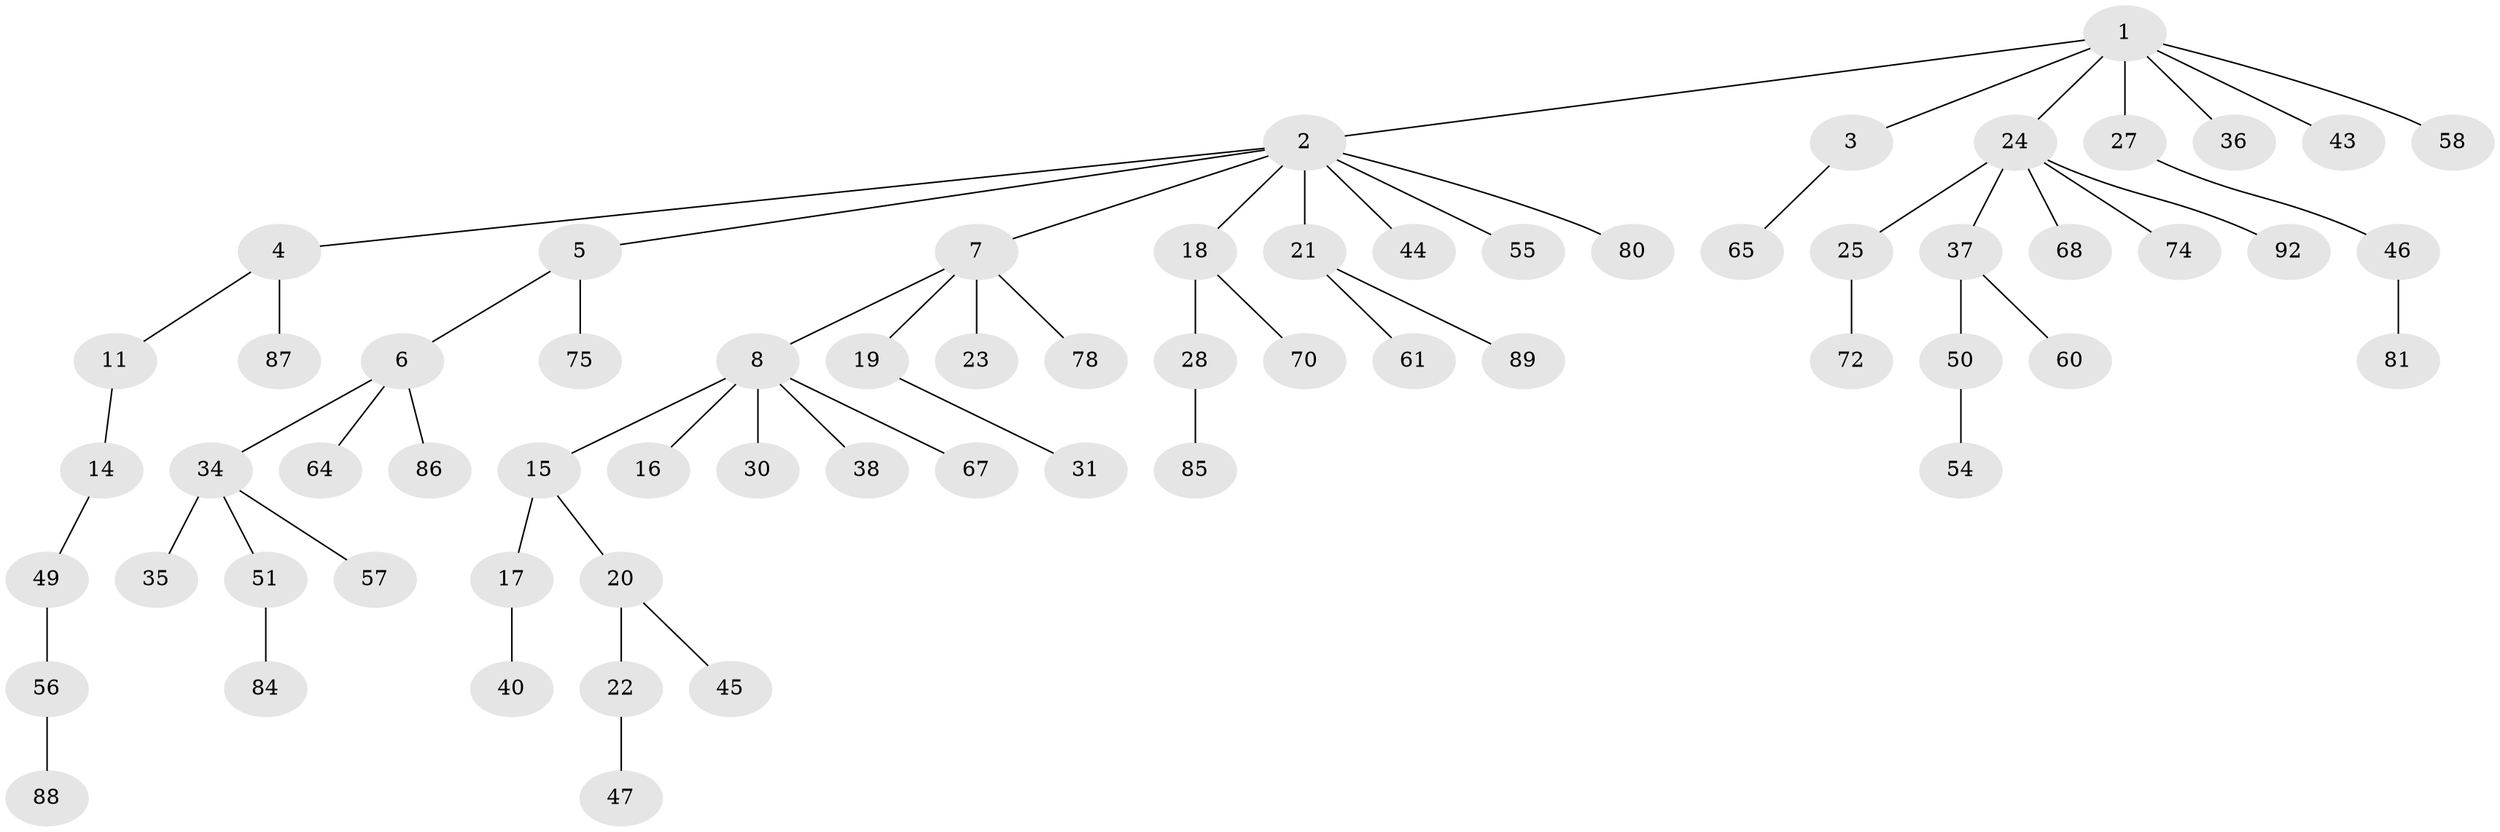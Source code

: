 // Generated by graph-tools (version 1.1) at 2025/52/02/27/25 19:52:10]
// undirected, 64 vertices, 63 edges
graph export_dot {
graph [start="1"]
  node [color=gray90,style=filled];
  1 [super="+53"];
  2 [super="+26"];
  3;
  4 [super="+77"];
  5 [super="+83"];
  6 [super="+9"];
  7 [super="+13"];
  8 [super="+10"];
  11 [super="+12"];
  14;
  15 [super="+41"];
  16;
  17;
  18 [super="+82"];
  19;
  20 [super="+29"];
  21 [super="+39"];
  22 [super="+33"];
  23;
  24 [super="+42"];
  25 [super="+32"];
  27;
  28 [super="+52"];
  30 [super="+63"];
  31;
  34 [super="+48"];
  35;
  36;
  37;
  38 [super="+90"];
  40;
  43;
  44;
  45;
  46;
  47 [super="+71"];
  49;
  50 [super="+79"];
  51 [super="+66"];
  54;
  55;
  56 [super="+59"];
  57 [super="+76"];
  58 [super="+62"];
  60 [super="+73"];
  61 [super="+69"];
  64;
  65;
  67;
  68;
  70;
  72 [super="+91"];
  74;
  75;
  78;
  80;
  81;
  84;
  85;
  86;
  87;
  88;
  89;
  92;
  1 -- 2;
  1 -- 3;
  1 -- 24;
  1 -- 27;
  1 -- 36;
  1 -- 43;
  1 -- 58;
  2 -- 4;
  2 -- 5;
  2 -- 7;
  2 -- 18;
  2 -- 21;
  2 -- 44;
  2 -- 55;
  2 -- 80;
  3 -- 65;
  4 -- 11;
  4 -- 87;
  5 -- 6;
  5 -- 75;
  6 -- 34;
  6 -- 64;
  6 -- 86;
  7 -- 8;
  7 -- 19;
  7 -- 23;
  7 -- 78;
  8 -- 16;
  8 -- 30;
  8 -- 38;
  8 -- 67;
  8 -- 15;
  11 -- 14;
  14 -- 49;
  15 -- 17;
  15 -- 20;
  17 -- 40;
  18 -- 28;
  18 -- 70;
  19 -- 31;
  20 -- 22;
  20 -- 45;
  21 -- 89;
  21 -- 61;
  22 -- 47;
  24 -- 25;
  24 -- 37;
  24 -- 92;
  24 -- 74;
  24 -- 68;
  25 -- 72;
  27 -- 46;
  28 -- 85;
  34 -- 35;
  34 -- 51;
  34 -- 57;
  37 -- 50;
  37 -- 60;
  46 -- 81;
  49 -- 56;
  50 -- 54;
  51 -- 84;
  56 -- 88;
}
